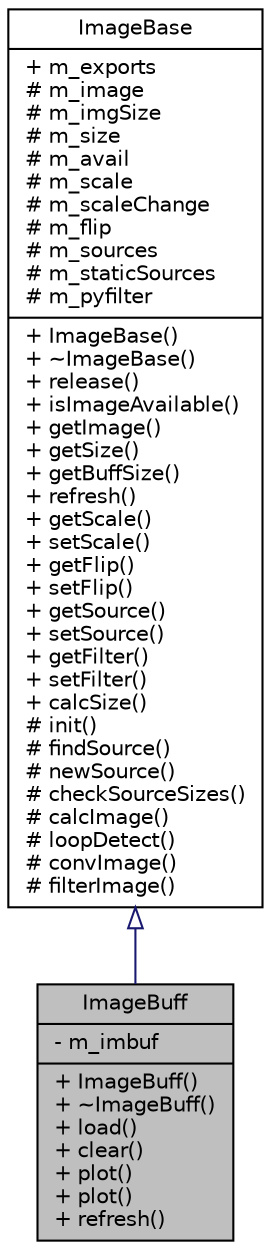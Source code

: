 digraph G
{
  edge [fontname="Helvetica",fontsize="10",labelfontname="Helvetica",labelfontsize="10"];
  node [fontname="Helvetica",fontsize="10",shape=record];
  Node1 [label="{ImageBuff\n|- m_imbuf\l|+ ImageBuff()\l+ ~ImageBuff()\l+ load()\l+ clear()\l+ plot()\l+ plot()\l+ refresh()\l}",height=0.2,width=0.4,color="black", fillcolor="grey75", style="filled" fontcolor="black"];
  Node2 -> Node1 [dir=back,color="midnightblue",fontsize="10",style="solid",arrowtail="empty",fontname="Helvetica"];
  Node2 [label="{ImageBase\n|+ m_exports\l# m_image\l# m_imgSize\l# m_size\l# m_avail\l# m_scale\l# m_scaleChange\l# m_flip\l# m_sources\l# m_staticSources\l# m_pyfilter\l|+ ImageBase()\l+ ~ImageBase()\l+ release()\l+ isImageAvailable()\l+ getImage()\l+ getSize()\l+ getBuffSize()\l+ refresh()\l+ getScale()\l+ setScale()\l+ getFlip()\l+ setFlip()\l+ getSource()\l+ setSource()\l+ getFilter()\l+ setFilter()\l+ calcSize()\l# init()\l# findSource()\l# newSource()\l# checkSourceSizes()\l# calcImage()\l# loopDetect()\l# convImage()\l# filterImage()\l}",height=0.2,width=0.4,color="black", fillcolor="white", style="filled",URL="$d7/d1e/classImageBase.html",tooltip="base class for image filters"];
}
